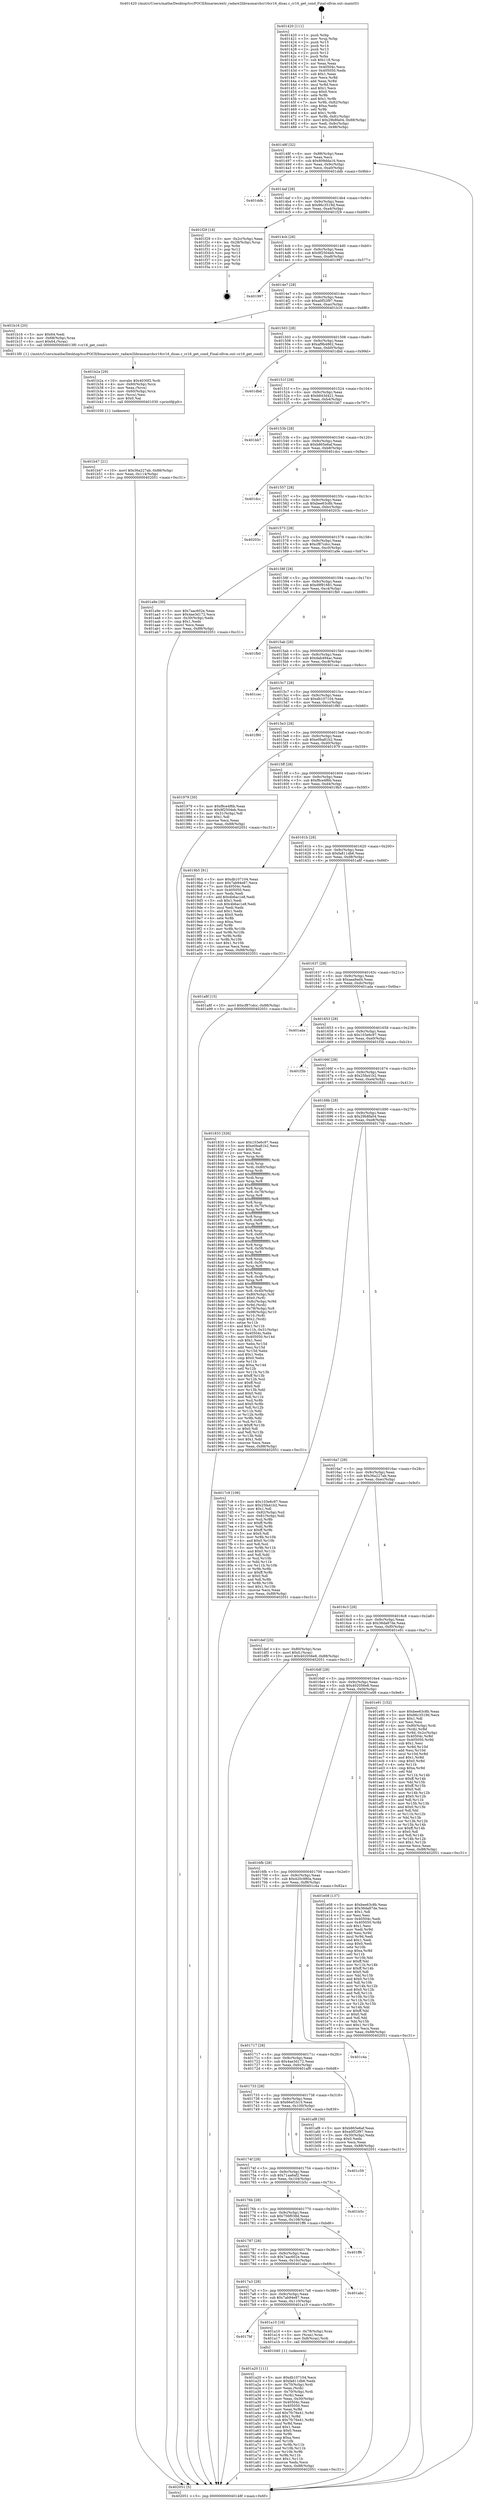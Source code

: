digraph "0x401420" {
  label = "0x401420 (/mnt/c/Users/mathe/Desktop/tcc/POCII/binaries/extr_radare2librasmarchcr16cr16_disas.c_cr16_get_cond_Final-ollvm.out::main(0))"
  labelloc = "t"
  node[shape=record]

  Entry [label="",width=0.3,height=0.3,shape=circle,fillcolor=black,style=filled]
  "0x40148f" [label="{
     0x40148f [32]\l
     | [instrs]\l
     &nbsp;&nbsp;0x40148f \<+6\>: mov -0x88(%rbp),%eax\l
     &nbsp;&nbsp;0x401495 \<+2\>: mov %eax,%ecx\l
     &nbsp;&nbsp;0x401497 \<+6\>: sub $0x809dda16,%ecx\l
     &nbsp;&nbsp;0x40149d \<+6\>: mov %eax,-0x9c(%rbp)\l
     &nbsp;&nbsp;0x4014a3 \<+6\>: mov %ecx,-0xa0(%rbp)\l
     &nbsp;&nbsp;0x4014a9 \<+6\>: je 0000000000401ddb \<main+0x9bb\>\l
  }"]
  "0x401ddb" [label="{
     0x401ddb\l
  }", style=dashed]
  "0x4014af" [label="{
     0x4014af [28]\l
     | [instrs]\l
     &nbsp;&nbsp;0x4014af \<+5\>: jmp 00000000004014b4 \<main+0x94\>\l
     &nbsp;&nbsp;0x4014b4 \<+6\>: mov -0x9c(%rbp),%eax\l
     &nbsp;&nbsp;0x4014ba \<+5\>: sub $0x86c3519d,%eax\l
     &nbsp;&nbsp;0x4014bf \<+6\>: mov %eax,-0xa4(%rbp)\l
     &nbsp;&nbsp;0x4014c5 \<+6\>: je 0000000000401f29 \<main+0xb09\>\l
  }"]
  Exit [label="",width=0.3,height=0.3,shape=circle,fillcolor=black,style=filled,peripheries=2]
  "0x401f29" [label="{
     0x401f29 [18]\l
     | [instrs]\l
     &nbsp;&nbsp;0x401f29 \<+3\>: mov -0x2c(%rbp),%eax\l
     &nbsp;&nbsp;0x401f2c \<+4\>: lea -0x28(%rbp),%rsp\l
     &nbsp;&nbsp;0x401f30 \<+1\>: pop %rbx\l
     &nbsp;&nbsp;0x401f31 \<+2\>: pop %r12\l
     &nbsp;&nbsp;0x401f33 \<+2\>: pop %r13\l
     &nbsp;&nbsp;0x401f35 \<+2\>: pop %r14\l
     &nbsp;&nbsp;0x401f37 \<+2\>: pop %r15\l
     &nbsp;&nbsp;0x401f39 \<+1\>: pop %rbp\l
     &nbsp;&nbsp;0x401f3a \<+1\>: ret\l
  }"]
  "0x4014cb" [label="{
     0x4014cb [28]\l
     | [instrs]\l
     &nbsp;&nbsp;0x4014cb \<+5\>: jmp 00000000004014d0 \<main+0xb0\>\l
     &nbsp;&nbsp;0x4014d0 \<+6\>: mov -0x9c(%rbp),%eax\l
     &nbsp;&nbsp;0x4014d6 \<+5\>: sub $0x9f2504eb,%eax\l
     &nbsp;&nbsp;0x4014db \<+6\>: mov %eax,-0xa8(%rbp)\l
     &nbsp;&nbsp;0x4014e1 \<+6\>: je 0000000000401997 \<main+0x577\>\l
  }"]
  "0x401b47" [label="{
     0x401b47 [21]\l
     | [instrs]\l
     &nbsp;&nbsp;0x401b47 \<+10\>: movl $0x36a227ab,-0x88(%rbp)\l
     &nbsp;&nbsp;0x401b51 \<+6\>: mov %eax,-0x114(%rbp)\l
     &nbsp;&nbsp;0x401b57 \<+5\>: jmp 0000000000402051 \<main+0xc31\>\l
  }"]
  "0x401997" [label="{
     0x401997\l
  }", style=dashed]
  "0x4014e7" [label="{
     0x4014e7 [28]\l
     | [instrs]\l
     &nbsp;&nbsp;0x4014e7 \<+5\>: jmp 00000000004014ec \<main+0xcc\>\l
     &nbsp;&nbsp;0x4014ec \<+6\>: mov -0x9c(%rbp),%eax\l
     &nbsp;&nbsp;0x4014f2 \<+5\>: sub $0xa0f52f97,%eax\l
     &nbsp;&nbsp;0x4014f7 \<+6\>: mov %eax,-0xac(%rbp)\l
     &nbsp;&nbsp;0x4014fd \<+6\>: je 0000000000401b16 \<main+0x6f6\>\l
  }"]
  "0x401b2a" [label="{
     0x401b2a [29]\l
     | [instrs]\l
     &nbsp;&nbsp;0x401b2a \<+10\>: movabs $0x4030f2,%rdi\l
     &nbsp;&nbsp;0x401b34 \<+4\>: mov -0x60(%rbp),%rcx\l
     &nbsp;&nbsp;0x401b38 \<+2\>: mov %eax,(%rcx)\l
     &nbsp;&nbsp;0x401b3a \<+4\>: mov -0x60(%rbp),%rcx\l
     &nbsp;&nbsp;0x401b3e \<+2\>: mov (%rcx),%esi\l
     &nbsp;&nbsp;0x401b40 \<+2\>: mov $0x0,%al\l
     &nbsp;&nbsp;0x401b42 \<+5\>: call 0000000000401030 \<printf@plt\>\l
     | [calls]\l
     &nbsp;&nbsp;0x401030 \{1\} (unknown)\l
  }"]
  "0x401b16" [label="{
     0x401b16 [20]\l
     | [instrs]\l
     &nbsp;&nbsp;0x401b16 \<+5\>: mov $0x64,%edi\l
     &nbsp;&nbsp;0x401b1b \<+4\>: mov -0x68(%rbp),%rax\l
     &nbsp;&nbsp;0x401b1f \<+6\>: movl $0x64,(%rax)\l
     &nbsp;&nbsp;0x401b25 \<+5\>: call 00000000004013f0 \<cr16_get_cond\>\l
     | [calls]\l
     &nbsp;&nbsp;0x4013f0 \{1\} (/mnt/c/Users/mathe/Desktop/tcc/POCII/binaries/extr_radare2librasmarchcr16cr16_disas.c_cr16_get_cond_Final-ollvm.out::cr16_get_cond)\l
  }"]
  "0x401503" [label="{
     0x401503 [28]\l
     | [instrs]\l
     &nbsp;&nbsp;0x401503 \<+5\>: jmp 0000000000401508 \<main+0xe8\>\l
     &nbsp;&nbsp;0x401508 \<+6\>: mov -0x9c(%rbp),%eax\l
     &nbsp;&nbsp;0x40150e \<+5\>: sub $0xaf9b4862,%eax\l
     &nbsp;&nbsp;0x401513 \<+6\>: mov %eax,-0xb0(%rbp)\l
     &nbsp;&nbsp;0x401519 \<+6\>: je 0000000000401dbd \<main+0x99d\>\l
  }"]
  "0x401a20" [label="{
     0x401a20 [111]\l
     | [instrs]\l
     &nbsp;&nbsp;0x401a20 \<+5\>: mov $0xdb107104,%ecx\l
     &nbsp;&nbsp;0x401a25 \<+5\>: mov $0xfa811db6,%edx\l
     &nbsp;&nbsp;0x401a2a \<+4\>: mov -0x70(%rbp),%rdi\l
     &nbsp;&nbsp;0x401a2e \<+2\>: mov %eax,(%rdi)\l
     &nbsp;&nbsp;0x401a30 \<+4\>: mov -0x70(%rbp),%rdi\l
     &nbsp;&nbsp;0x401a34 \<+2\>: mov (%rdi),%eax\l
     &nbsp;&nbsp;0x401a36 \<+3\>: mov %eax,-0x30(%rbp)\l
     &nbsp;&nbsp;0x401a39 \<+7\>: mov 0x40504c,%eax\l
     &nbsp;&nbsp;0x401a40 \<+7\>: mov 0x405050,%esi\l
     &nbsp;&nbsp;0x401a47 \<+3\>: mov %eax,%r8d\l
     &nbsp;&nbsp;0x401a4a \<+7\>: add $0x7fc76e41,%r8d\l
     &nbsp;&nbsp;0x401a51 \<+4\>: sub $0x1,%r8d\l
     &nbsp;&nbsp;0x401a55 \<+7\>: sub $0x7fc76e41,%r8d\l
     &nbsp;&nbsp;0x401a5c \<+4\>: imul %r8d,%eax\l
     &nbsp;&nbsp;0x401a60 \<+3\>: and $0x1,%eax\l
     &nbsp;&nbsp;0x401a63 \<+3\>: cmp $0x0,%eax\l
     &nbsp;&nbsp;0x401a66 \<+4\>: sete %r9b\l
     &nbsp;&nbsp;0x401a6a \<+3\>: cmp $0xa,%esi\l
     &nbsp;&nbsp;0x401a6d \<+4\>: setl %r10b\l
     &nbsp;&nbsp;0x401a71 \<+3\>: mov %r9b,%r11b\l
     &nbsp;&nbsp;0x401a74 \<+3\>: and %r10b,%r11b\l
     &nbsp;&nbsp;0x401a77 \<+3\>: xor %r10b,%r9b\l
     &nbsp;&nbsp;0x401a7a \<+3\>: or %r9b,%r11b\l
     &nbsp;&nbsp;0x401a7d \<+4\>: test $0x1,%r11b\l
     &nbsp;&nbsp;0x401a81 \<+3\>: cmovne %edx,%ecx\l
     &nbsp;&nbsp;0x401a84 \<+6\>: mov %ecx,-0x88(%rbp)\l
     &nbsp;&nbsp;0x401a8a \<+5\>: jmp 0000000000402051 \<main+0xc31\>\l
  }"]
  "0x401dbd" [label="{
     0x401dbd\l
  }", style=dashed]
  "0x40151f" [label="{
     0x40151f [28]\l
     | [instrs]\l
     &nbsp;&nbsp;0x40151f \<+5\>: jmp 0000000000401524 \<main+0x104\>\l
     &nbsp;&nbsp;0x401524 \<+6\>: mov -0x9c(%rbp),%eax\l
     &nbsp;&nbsp;0x40152a \<+5\>: sub $0xb843d421,%eax\l
     &nbsp;&nbsp;0x40152f \<+6\>: mov %eax,-0xb4(%rbp)\l
     &nbsp;&nbsp;0x401535 \<+6\>: je 0000000000401bb7 \<main+0x797\>\l
  }"]
  "0x4017bf" [label="{
     0x4017bf\l
  }", style=dashed]
  "0x401bb7" [label="{
     0x401bb7\l
  }", style=dashed]
  "0x40153b" [label="{
     0x40153b [28]\l
     | [instrs]\l
     &nbsp;&nbsp;0x40153b \<+5\>: jmp 0000000000401540 \<main+0x120\>\l
     &nbsp;&nbsp;0x401540 \<+6\>: mov -0x9c(%rbp),%eax\l
     &nbsp;&nbsp;0x401546 \<+5\>: sub $0xb865e6af,%eax\l
     &nbsp;&nbsp;0x40154b \<+6\>: mov %eax,-0xb8(%rbp)\l
     &nbsp;&nbsp;0x401551 \<+6\>: je 0000000000401dcc \<main+0x9ac\>\l
  }"]
  "0x401a10" [label="{
     0x401a10 [16]\l
     | [instrs]\l
     &nbsp;&nbsp;0x401a10 \<+4\>: mov -0x78(%rbp),%rax\l
     &nbsp;&nbsp;0x401a14 \<+3\>: mov (%rax),%rax\l
     &nbsp;&nbsp;0x401a17 \<+4\>: mov 0x8(%rax),%rdi\l
     &nbsp;&nbsp;0x401a1b \<+5\>: call 0000000000401040 \<atoi@plt\>\l
     | [calls]\l
     &nbsp;&nbsp;0x401040 \{1\} (unknown)\l
  }"]
  "0x401dcc" [label="{
     0x401dcc\l
  }", style=dashed]
  "0x401557" [label="{
     0x401557 [28]\l
     | [instrs]\l
     &nbsp;&nbsp;0x401557 \<+5\>: jmp 000000000040155c \<main+0x13c\>\l
     &nbsp;&nbsp;0x40155c \<+6\>: mov -0x9c(%rbp),%eax\l
     &nbsp;&nbsp;0x401562 \<+5\>: sub $0xbee63c8b,%eax\l
     &nbsp;&nbsp;0x401567 \<+6\>: mov %eax,-0xbc(%rbp)\l
     &nbsp;&nbsp;0x40156d \<+6\>: je 000000000040203c \<main+0xc1c\>\l
  }"]
  "0x4017a3" [label="{
     0x4017a3 [28]\l
     | [instrs]\l
     &nbsp;&nbsp;0x4017a3 \<+5\>: jmp 00000000004017a8 \<main+0x388\>\l
     &nbsp;&nbsp;0x4017a8 \<+6\>: mov -0x9c(%rbp),%eax\l
     &nbsp;&nbsp;0x4017ae \<+5\>: sub $0x7ab94e87,%eax\l
     &nbsp;&nbsp;0x4017b3 \<+6\>: mov %eax,-0x110(%rbp)\l
     &nbsp;&nbsp;0x4017b9 \<+6\>: je 0000000000401a10 \<main+0x5f0\>\l
  }"]
  "0x40203c" [label="{
     0x40203c\l
  }", style=dashed]
  "0x401573" [label="{
     0x401573 [28]\l
     | [instrs]\l
     &nbsp;&nbsp;0x401573 \<+5\>: jmp 0000000000401578 \<main+0x158\>\l
     &nbsp;&nbsp;0x401578 \<+6\>: mov -0x9c(%rbp),%eax\l
     &nbsp;&nbsp;0x40157e \<+5\>: sub $0xcf87cdcc,%eax\l
     &nbsp;&nbsp;0x401583 \<+6\>: mov %eax,-0xc0(%rbp)\l
     &nbsp;&nbsp;0x401589 \<+6\>: je 0000000000401a9e \<main+0x67e\>\l
  }"]
  "0x401abc" [label="{
     0x401abc\l
  }", style=dashed]
  "0x401a9e" [label="{
     0x401a9e [30]\l
     | [instrs]\l
     &nbsp;&nbsp;0x401a9e \<+5\>: mov $0x7aac602e,%eax\l
     &nbsp;&nbsp;0x401aa3 \<+5\>: mov $0x4ae3d172,%ecx\l
     &nbsp;&nbsp;0x401aa8 \<+3\>: mov -0x30(%rbp),%edx\l
     &nbsp;&nbsp;0x401aab \<+3\>: cmp $0x1,%edx\l
     &nbsp;&nbsp;0x401aae \<+3\>: cmovl %ecx,%eax\l
     &nbsp;&nbsp;0x401ab1 \<+6\>: mov %eax,-0x88(%rbp)\l
     &nbsp;&nbsp;0x401ab7 \<+5\>: jmp 0000000000402051 \<main+0xc31\>\l
  }"]
  "0x40158f" [label="{
     0x40158f [28]\l
     | [instrs]\l
     &nbsp;&nbsp;0x40158f \<+5\>: jmp 0000000000401594 \<main+0x174\>\l
     &nbsp;&nbsp;0x401594 \<+6\>: mov -0x9c(%rbp),%eax\l
     &nbsp;&nbsp;0x40159a \<+5\>: sub $0xd9f91681,%eax\l
     &nbsp;&nbsp;0x40159f \<+6\>: mov %eax,-0xc4(%rbp)\l
     &nbsp;&nbsp;0x4015a5 \<+6\>: je 0000000000401fb0 \<main+0xb90\>\l
  }"]
  "0x401787" [label="{
     0x401787 [28]\l
     | [instrs]\l
     &nbsp;&nbsp;0x401787 \<+5\>: jmp 000000000040178c \<main+0x36c\>\l
     &nbsp;&nbsp;0x40178c \<+6\>: mov -0x9c(%rbp),%eax\l
     &nbsp;&nbsp;0x401792 \<+5\>: sub $0x7aac602e,%eax\l
     &nbsp;&nbsp;0x401797 \<+6\>: mov %eax,-0x10c(%rbp)\l
     &nbsp;&nbsp;0x40179d \<+6\>: je 0000000000401abc \<main+0x69c\>\l
  }"]
  "0x401fb0" [label="{
     0x401fb0\l
  }", style=dashed]
  "0x4015ab" [label="{
     0x4015ab [28]\l
     | [instrs]\l
     &nbsp;&nbsp;0x4015ab \<+5\>: jmp 00000000004015b0 \<main+0x190\>\l
     &nbsp;&nbsp;0x4015b0 \<+6\>: mov -0x9c(%rbp),%eax\l
     &nbsp;&nbsp;0x4015b6 \<+5\>: sub $0xdab494ac,%eax\l
     &nbsp;&nbsp;0x4015bb \<+6\>: mov %eax,-0xc8(%rbp)\l
     &nbsp;&nbsp;0x4015c1 \<+6\>: je 0000000000401cec \<main+0x8cc\>\l
  }"]
  "0x401ff6" [label="{
     0x401ff6\l
  }", style=dashed]
  "0x401cec" [label="{
     0x401cec\l
  }", style=dashed]
  "0x4015c7" [label="{
     0x4015c7 [28]\l
     | [instrs]\l
     &nbsp;&nbsp;0x4015c7 \<+5\>: jmp 00000000004015cc \<main+0x1ac\>\l
     &nbsp;&nbsp;0x4015cc \<+6\>: mov -0x9c(%rbp),%eax\l
     &nbsp;&nbsp;0x4015d2 \<+5\>: sub $0xdb107104,%eax\l
     &nbsp;&nbsp;0x4015d7 \<+6\>: mov %eax,-0xcc(%rbp)\l
     &nbsp;&nbsp;0x4015dd \<+6\>: je 0000000000401f80 \<main+0xb60\>\l
  }"]
  "0x40176b" [label="{
     0x40176b [28]\l
     | [instrs]\l
     &nbsp;&nbsp;0x40176b \<+5\>: jmp 0000000000401770 \<main+0x350\>\l
     &nbsp;&nbsp;0x401770 \<+6\>: mov -0x9c(%rbp),%eax\l
     &nbsp;&nbsp;0x401776 \<+5\>: sub $0x756f038d,%eax\l
     &nbsp;&nbsp;0x40177b \<+6\>: mov %eax,-0x108(%rbp)\l
     &nbsp;&nbsp;0x401781 \<+6\>: je 0000000000401ff6 \<main+0xbd6\>\l
  }"]
  "0x401f80" [label="{
     0x401f80\l
  }", style=dashed]
  "0x4015e3" [label="{
     0x4015e3 [28]\l
     | [instrs]\l
     &nbsp;&nbsp;0x4015e3 \<+5\>: jmp 00000000004015e8 \<main+0x1c8\>\l
     &nbsp;&nbsp;0x4015e8 \<+6\>: mov -0x9c(%rbp),%eax\l
     &nbsp;&nbsp;0x4015ee \<+5\>: sub $0xe0ba81b2,%eax\l
     &nbsp;&nbsp;0x4015f3 \<+6\>: mov %eax,-0xd0(%rbp)\l
     &nbsp;&nbsp;0x4015f9 \<+6\>: je 0000000000401979 \<main+0x559\>\l
  }"]
  "0x401b5c" [label="{
     0x401b5c\l
  }", style=dashed]
  "0x401979" [label="{
     0x401979 [30]\l
     | [instrs]\l
     &nbsp;&nbsp;0x401979 \<+5\>: mov $0xf8ce4f6b,%eax\l
     &nbsp;&nbsp;0x40197e \<+5\>: mov $0x9f2504eb,%ecx\l
     &nbsp;&nbsp;0x401983 \<+3\>: mov -0x31(%rbp),%dl\l
     &nbsp;&nbsp;0x401986 \<+3\>: test $0x1,%dl\l
     &nbsp;&nbsp;0x401989 \<+3\>: cmovne %ecx,%eax\l
     &nbsp;&nbsp;0x40198c \<+6\>: mov %eax,-0x88(%rbp)\l
     &nbsp;&nbsp;0x401992 \<+5\>: jmp 0000000000402051 \<main+0xc31\>\l
  }"]
  "0x4015ff" [label="{
     0x4015ff [28]\l
     | [instrs]\l
     &nbsp;&nbsp;0x4015ff \<+5\>: jmp 0000000000401604 \<main+0x1e4\>\l
     &nbsp;&nbsp;0x401604 \<+6\>: mov -0x9c(%rbp),%eax\l
     &nbsp;&nbsp;0x40160a \<+5\>: sub $0xf8ce4f6b,%eax\l
     &nbsp;&nbsp;0x40160f \<+6\>: mov %eax,-0xd4(%rbp)\l
     &nbsp;&nbsp;0x401615 \<+6\>: je 00000000004019b5 \<main+0x595\>\l
  }"]
  "0x40174f" [label="{
     0x40174f [28]\l
     | [instrs]\l
     &nbsp;&nbsp;0x40174f \<+5\>: jmp 0000000000401754 \<main+0x334\>\l
     &nbsp;&nbsp;0x401754 \<+6\>: mov -0x9c(%rbp),%eax\l
     &nbsp;&nbsp;0x40175a \<+5\>: sub $0x71aa6af2,%eax\l
     &nbsp;&nbsp;0x40175f \<+6\>: mov %eax,-0x104(%rbp)\l
     &nbsp;&nbsp;0x401765 \<+6\>: je 0000000000401b5c \<main+0x73c\>\l
  }"]
  "0x4019b5" [label="{
     0x4019b5 [91]\l
     | [instrs]\l
     &nbsp;&nbsp;0x4019b5 \<+5\>: mov $0xdb107104,%eax\l
     &nbsp;&nbsp;0x4019ba \<+5\>: mov $0x7ab94e87,%ecx\l
     &nbsp;&nbsp;0x4019bf \<+7\>: mov 0x40504c,%edx\l
     &nbsp;&nbsp;0x4019c6 \<+7\>: mov 0x405050,%esi\l
     &nbsp;&nbsp;0x4019cd \<+2\>: mov %edx,%edi\l
     &nbsp;&nbsp;0x4019cf \<+6\>: add $0x4b6ac1e8,%edi\l
     &nbsp;&nbsp;0x4019d5 \<+3\>: sub $0x1,%edi\l
     &nbsp;&nbsp;0x4019d8 \<+6\>: sub $0x4b6ac1e8,%edi\l
     &nbsp;&nbsp;0x4019de \<+3\>: imul %edi,%edx\l
     &nbsp;&nbsp;0x4019e1 \<+3\>: and $0x1,%edx\l
     &nbsp;&nbsp;0x4019e4 \<+3\>: cmp $0x0,%edx\l
     &nbsp;&nbsp;0x4019e7 \<+4\>: sete %r8b\l
     &nbsp;&nbsp;0x4019eb \<+3\>: cmp $0xa,%esi\l
     &nbsp;&nbsp;0x4019ee \<+4\>: setl %r9b\l
     &nbsp;&nbsp;0x4019f2 \<+3\>: mov %r8b,%r10b\l
     &nbsp;&nbsp;0x4019f5 \<+3\>: and %r9b,%r10b\l
     &nbsp;&nbsp;0x4019f8 \<+3\>: xor %r9b,%r8b\l
     &nbsp;&nbsp;0x4019fb \<+3\>: or %r8b,%r10b\l
     &nbsp;&nbsp;0x4019fe \<+4\>: test $0x1,%r10b\l
     &nbsp;&nbsp;0x401a02 \<+3\>: cmovne %ecx,%eax\l
     &nbsp;&nbsp;0x401a05 \<+6\>: mov %eax,-0x88(%rbp)\l
     &nbsp;&nbsp;0x401a0b \<+5\>: jmp 0000000000402051 \<main+0xc31\>\l
  }"]
  "0x40161b" [label="{
     0x40161b [28]\l
     | [instrs]\l
     &nbsp;&nbsp;0x40161b \<+5\>: jmp 0000000000401620 \<main+0x200\>\l
     &nbsp;&nbsp;0x401620 \<+6\>: mov -0x9c(%rbp),%eax\l
     &nbsp;&nbsp;0x401626 \<+5\>: sub $0xfa811db6,%eax\l
     &nbsp;&nbsp;0x40162b \<+6\>: mov %eax,-0xd8(%rbp)\l
     &nbsp;&nbsp;0x401631 \<+6\>: je 0000000000401a8f \<main+0x66f\>\l
  }"]
  "0x401c59" [label="{
     0x401c59\l
  }", style=dashed]
  "0x401a8f" [label="{
     0x401a8f [15]\l
     | [instrs]\l
     &nbsp;&nbsp;0x401a8f \<+10\>: movl $0xcf87cdcc,-0x88(%rbp)\l
     &nbsp;&nbsp;0x401a99 \<+5\>: jmp 0000000000402051 \<main+0xc31\>\l
  }"]
  "0x401637" [label="{
     0x401637 [28]\l
     | [instrs]\l
     &nbsp;&nbsp;0x401637 \<+5\>: jmp 000000000040163c \<main+0x21c\>\l
     &nbsp;&nbsp;0x40163c \<+6\>: mov -0x9c(%rbp),%eax\l
     &nbsp;&nbsp;0x401642 \<+5\>: sub $0xaaa9ad4,%eax\l
     &nbsp;&nbsp;0x401647 \<+6\>: mov %eax,-0xdc(%rbp)\l
     &nbsp;&nbsp;0x40164d \<+6\>: je 0000000000401ada \<main+0x6ba\>\l
  }"]
  "0x401733" [label="{
     0x401733 [28]\l
     | [instrs]\l
     &nbsp;&nbsp;0x401733 \<+5\>: jmp 0000000000401738 \<main+0x318\>\l
     &nbsp;&nbsp;0x401738 \<+6\>: mov -0x9c(%rbp),%eax\l
     &nbsp;&nbsp;0x40173e \<+5\>: sub $0x66ef1b15,%eax\l
     &nbsp;&nbsp;0x401743 \<+6\>: mov %eax,-0x100(%rbp)\l
     &nbsp;&nbsp;0x401749 \<+6\>: je 0000000000401c59 \<main+0x839\>\l
  }"]
  "0x401ada" [label="{
     0x401ada\l
  }", style=dashed]
  "0x401653" [label="{
     0x401653 [28]\l
     | [instrs]\l
     &nbsp;&nbsp;0x401653 \<+5\>: jmp 0000000000401658 \<main+0x238\>\l
     &nbsp;&nbsp;0x401658 \<+6\>: mov -0x9c(%rbp),%eax\l
     &nbsp;&nbsp;0x40165e \<+5\>: sub $0x103e6c97,%eax\l
     &nbsp;&nbsp;0x401663 \<+6\>: mov %eax,-0xe0(%rbp)\l
     &nbsp;&nbsp;0x401669 \<+6\>: je 0000000000401f3b \<main+0xb1b\>\l
  }"]
  "0x401af8" [label="{
     0x401af8 [30]\l
     | [instrs]\l
     &nbsp;&nbsp;0x401af8 \<+5\>: mov $0xb865e6af,%eax\l
     &nbsp;&nbsp;0x401afd \<+5\>: mov $0xa0f52f97,%ecx\l
     &nbsp;&nbsp;0x401b02 \<+3\>: mov -0x30(%rbp),%edx\l
     &nbsp;&nbsp;0x401b05 \<+3\>: cmp $0x0,%edx\l
     &nbsp;&nbsp;0x401b08 \<+3\>: cmove %ecx,%eax\l
     &nbsp;&nbsp;0x401b0b \<+6\>: mov %eax,-0x88(%rbp)\l
     &nbsp;&nbsp;0x401b11 \<+5\>: jmp 0000000000402051 \<main+0xc31\>\l
  }"]
  "0x401f3b" [label="{
     0x401f3b\l
  }", style=dashed]
  "0x40166f" [label="{
     0x40166f [28]\l
     | [instrs]\l
     &nbsp;&nbsp;0x40166f \<+5\>: jmp 0000000000401674 \<main+0x254\>\l
     &nbsp;&nbsp;0x401674 \<+6\>: mov -0x9c(%rbp),%eax\l
     &nbsp;&nbsp;0x40167a \<+5\>: sub $0x25fa41b2,%eax\l
     &nbsp;&nbsp;0x40167f \<+6\>: mov %eax,-0xe4(%rbp)\l
     &nbsp;&nbsp;0x401685 \<+6\>: je 0000000000401833 \<main+0x413\>\l
  }"]
  "0x401717" [label="{
     0x401717 [28]\l
     | [instrs]\l
     &nbsp;&nbsp;0x401717 \<+5\>: jmp 000000000040171c \<main+0x2fc\>\l
     &nbsp;&nbsp;0x40171c \<+6\>: mov -0x9c(%rbp),%eax\l
     &nbsp;&nbsp;0x401722 \<+5\>: sub $0x4ae3d172,%eax\l
     &nbsp;&nbsp;0x401727 \<+6\>: mov %eax,-0xfc(%rbp)\l
     &nbsp;&nbsp;0x40172d \<+6\>: je 0000000000401af8 \<main+0x6d8\>\l
  }"]
  "0x401833" [label="{
     0x401833 [326]\l
     | [instrs]\l
     &nbsp;&nbsp;0x401833 \<+5\>: mov $0x103e6c97,%eax\l
     &nbsp;&nbsp;0x401838 \<+5\>: mov $0xe0ba81b2,%ecx\l
     &nbsp;&nbsp;0x40183d \<+2\>: mov $0x1,%dl\l
     &nbsp;&nbsp;0x40183f \<+2\>: xor %esi,%esi\l
     &nbsp;&nbsp;0x401841 \<+3\>: mov %rsp,%rdi\l
     &nbsp;&nbsp;0x401844 \<+4\>: add $0xfffffffffffffff0,%rdi\l
     &nbsp;&nbsp;0x401848 \<+3\>: mov %rdi,%rsp\l
     &nbsp;&nbsp;0x40184b \<+4\>: mov %rdi,-0x80(%rbp)\l
     &nbsp;&nbsp;0x40184f \<+3\>: mov %rsp,%rdi\l
     &nbsp;&nbsp;0x401852 \<+4\>: add $0xfffffffffffffff0,%rdi\l
     &nbsp;&nbsp;0x401856 \<+3\>: mov %rdi,%rsp\l
     &nbsp;&nbsp;0x401859 \<+3\>: mov %rsp,%r8\l
     &nbsp;&nbsp;0x40185c \<+4\>: add $0xfffffffffffffff0,%r8\l
     &nbsp;&nbsp;0x401860 \<+3\>: mov %r8,%rsp\l
     &nbsp;&nbsp;0x401863 \<+4\>: mov %r8,-0x78(%rbp)\l
     &nbsp;&nbsp;0x401867 \<+3\>: mov %rsp,%r8\l
     &nbsp;&nbsp;0x40186a \<+4\>: add $0xfffffffffffffff0,%r8\l
     &nbsp;&nbsp;0x40186e \<+3\>: mov %r8,%rsp\l
     &nbsp;&nbsp;0x401871 \<+4\>: mov %r8,-0x70(%rbp)\l
     &nbsp;&nbsp;0x401875 \<+3\>: mov %rsp,%r8\l
     &nbsp;&nbsp;0x401878 \<+4\>: add $0xfffffffffffffff0,%r8\l
     &nbsp;&nbsp;0x40187c \<+3\>: mov %r8,%rsp\l
     &nbsp;&nbsp;0x40187f \<+4\>: mov %r8,-0x68(%rbp)\l
     &nbsp;&nbsp;0x401883 \<+3\>: mov %rsp,%r8\l
     &nbsp;&nbsp;0x401886 \<+4\>: add $0xfffffffffffffff0,%r8\l
     &nbsp;&nbsp;0x40188a \<+3\>: mov %r8,%rsp\l
     &nbsp;&nbsp;0x40188d \<+4\>: mov %r8,-0x60(%rbp)\l
     &nbsp;&nbsp;0x401891 \<+3\>: mov %rsp,%r8\l
     &nbsp;&nbsp;0x401894 \<+4\>: add $0xfffffffffffffff0,%r8\l
     &nbsp;&nbsp;0x401898 \<+3\>: mov %r8,%rsp\l
     &nbsp;&nbsp;0x40189b \<+4\>: mov %r8,-0x58(%rbp)\l
     &nbsp;&nbsp;0x40189f \<+3\>: mov %rsp,%r8\l
     &nbsp;&nbsp;0x4018a2 \<+4\>: add $0xfffffffffffffff0,%r8\l
     &nbsp;&nbsp;0x4018a6 \<+3\>: mov %r8,%rsp\l
     &nbsp;&nbsp;0x4018a9 \<+4\>: mov %r8,-0x50(%rbp)\l
     &nbsp;&nbsp;0x4018ad \<+3\>: mov %rsp,%r8\l
     &nbsp;&nbsp;0x4018b0 \<+4\>: add $0xfffffffffffffff0,%r8\l
     &nbsp;&nbsp;0x4018b4 \<+3\>: mov %r8,%rsp\l
     &nbsp;&nbsp;0x4018b7 \<+4\>: mov %r8,-0x48(%rbp)\l
     &nbsp;&nbsp;0x4018bb \<+3\>: mov %rsp,%r8\l
     &nbsp;&nbsp;0x4018be \<+4\>: add $0xfffffffffffffff0,%r8\l
     &nbsp;&nbsp;0x4018c2 \<+3\>: mov %r8,%rsp\l
     &nbsp;&nbsp;0x4018c5 \<+4\>: mov %r8,-0x40(%rbp)\l
     &nbsp;&nbsp;0x4018c9 \<+4\>: mov -0x80(%rbp),%r8\l
     &nbsp;&nbsp;0x4018cd \<+7\>: movl $0x0,(%r8)\l
     &nbsp;&nbsp;0x4018d4 \<+7\>: mov -0x8c(%rbp),%r9d\l
     &nbsp;&nbsp;0x4018db \<+3\>: mov %r9d,(%rdi)\l
     &nbsp;&nbsp;0x4018de \<+4\>: mov -0x78(%rbp),%r8\l
     &nbsp;&nbsp;0x4018e2 \<+7\>: mov -0x98(%rbp),%r10\l
     &nbsp;&nbsp;0x4018e9 \<+3\>: mov %r10,(%r8)\l
     &nbsp;&nbsp;0x4018ec \<+3\>: cmpl $0x2,(%rdi)\l
     &nbsp;&nbsp;0x4018ef \<+4\>: setne %r11b\l
     &nbsp;&nbsp;0x4018f3 \<+4\>: and $0x1,%r11b\l
     &nbsp;&nbsp;0x4018f7 \<+4\>: mov %r11b,-0x31(%rbp)\l
     &nbsp;&nbsp;0x4018fb \<+7\>: mov 0x40504c,%ebx\l
     &nbsp;&nbsp;0x401902 \<+8\>: mov 0x405050,%r14d\l
     &nbsp;&nbsp;0x40190a \<+3\>: sub $0x1,%esi\l
     &nbsp;&nbsp;0x40190d \<+3\>: mov %ebx,%r15d\l
     &nbsp;&nbsp;0x401910 \<+3\>: add %esi,%r15d\l
     &nbsp;&nbsp;0x401913 \<+4\>: imul %r15d,%ebx\l
     &nbsp;&nbsp;0x401917 \<+3\>: and $0x1,%ebx\l
     &nbsp;&nbsp;0x40191a \<+3\>: cmp $0x0,%ebx\l
     &nbsp;&nbsp;0x40191d \<+4\>: sete %r11b\l
     &nbsp;&nbsp;0x401921 \<+4\>: cmp $0xa,%r14d\l
     &nbsp;&nbsp;0x401925 \<+4\>: setl %r12b\l
     &nbsp;&nbsp;0x401929 \<+3\>: mov %r11b,%r13b\l
     &nbsp;&nbsp;0x40192c \<+4\>: xor $0xff,%r13b\l
     &nbsp;&nbsp;0x401930 \<+3\>: mov %r12b,%sil\l
     &nbsp;&nbsp;0x401933 \<+4\>: xor $0xff,%sil\l
     &nbsp;&nbsp;0x401937 \<+3\>: xor $0x0,%dl\l
     &nbsp;&nbsp;0x40193a \<+3\>: mov %r13b,%dil\l
     &nbsp;&nbsp;0x40193d \<+4\>: and $0x0,%dil\l
     &nbsp;&nbsp;0x401941 \<+3\>: and %dl,%r11b\l
     &nbsp;&nbsp;0x401944 \<+3\>: mov %sil,%r8b\l
     &nbsp;&nbsp;0x401947 \<+4\>: and $0x0,%r8b\l
     &nbsp;&nbsp;0x40194b \<+3\>: and %dl,%r12b\l
     &nbsp;&nbsp;0x40194e \<+3\>: or %r11b,%dil\l
     &nbsp;&nbsp;0x401951 \<+3\>: or %r12b,%r8b\l
     &nbsp;&nbsp;0x401954 \<+3\>: xor %r8b,%dil\l
     &nbsp;&nbsp;0x401957 \<+3\>: or %sil,%r13b\l
     &nbsp;&nbsp;0x40195a \<+4\>: xor $0xff,%r13b\l
     &nbsp;&nbsp;0x40195e \<+3\>: or $0x0,%dl\l
     &nbsp;&nbsp;0x401961 \<+3\>: and %dl,%r13b\l
     &nbsp;&nbsp;0x401964 \<+3\>: or %r13b,%dil\l
     &nbsp;&nbsp;0x401967 \<+4\>: test $0x1,%dil\l
     &nbsp;&nbsp;0x40196b \<+3\>: cmovne %ecx,%eax\l
     &nbsp;&nbsp;0x40196e \<+6\>: mov %eax,-0x88(%rbp)\l
     &nbsp;&nbsp;0x401974 \<+5\>: jmp 0000000000402051 \<main+0xc31\>\l
  }"]
  "0x40168b" [label="{
     0x40168b [28]\l
     | [instrs]\l
     &nbsp;&nbsp;0x40168b \<+5\>: jmp 0000000000401690 \<main+0x270\>\l
     &nbsp;&nbsp;0x401690 \<+6\>: mov -0x9c(%rbp),%eax\l
     &nbsp;&nbsp;0x401696 \<+5\>: sub $0x29b8fa04,%eax\l
     &nbsp;&nbsp;0x40169b \<+6\>: mov %eax,-0xe8(%rbp)\l
     &nbsp;&nbsp;0x4016a1 \<+6\>: je 00000000004017c9 \<main+0x3a9\>\l
  }"]
  "0x401c4a" [label="{
     0x401c4a\l
  }", style=dashed]
  "0x4017c9" [label="{
     0x4017c9 [106]\l
     | [instrs]\l
     &nbsp;&nbsp;0x4017c9 \<+5\>: mov $0x103e6c97,%eax\l
     &nbsp;&nbsp;0x4017ce \<+5\>: mov $0x25fa41b2,%ecx\l
     &nbsp;&nbsp;0x4017d3 \<+2\>: mov $0x1,%dl\l
     &nbsp;&nbsp;0x4017d5 \<+7\>: mov -0x82(%rbp),%sil\l
     &nbsp;&nbsp;0x4017dc \<+7\>: mov -0x81(%rbp),%dil\l
     &nbsp;&nbsp;0x4017e3 \<+3\>: mov %sil,%r8b\l
     &nbsp;&nbsp;0x4017e6 \<+4\>: xor $0xff,%r8b\l
     &nbsp;&nbsp;0x4017ea \<+3\>: mov %dil,%r9b\l
     &nbsp;&nbsp;0x4017ed \<+4\>: xor $0xff,%r9b\l
     &nbsp;&nbsp;0x4017f1 \<+3\>: xor $0x0,%dl\l
     &nbsp;&nbsp;0x4017f4 \<+3\>: mov %r8b,%r10b\l
     &nbsp;&nbsp;0x4017f7 \<+4\>: and $0x0,%r10b\l
     &nbsp;&nbsp;0x4017fb \<+3\>: and %dl,%sil\l
     &nbsp;&nbsp;0x4017fe \<+3\>: mov %r9b,%r11b\l
     &nbsp;&nbsp;0x401801 \<+4\>: and $0x0,%r11b\l
     &nbsp;&nbsp;0x401805 \<+3\>: and %dl,%dil\l
     &nbsp;&nbsp;0x401808 \<+3\>: or %sil,%r10b\l
     &nbsp;&nbsp;0x40180b \<+3\>: or %dil,%r11b\l
     &nbsp;&nbsp;0x40180e \<+3\>: xor %r11b,%r10b\l
     &nbsp;&nbsp;0x401811 \<+3\>: or %r9b,%r8b\l
     &nbsp;&nbsp;0x401814 \<+4\>: xor $0xff,%r8b\l
     &nbsp;&nbsp;0x401818 \<+3\>: or $0x0,%dl\l
     &nbsp;&nbsp;0x40181b \<+3\>: and %dl,%r8b\l
     &nbsp;&nbsp;0x40181e \<+3\>: or %r8b,%r10b\l
     &nbsp;&nbsp;0x401821 \<+4\>: test $0x1,%r10b\l
     &nbsp;&nbsp;0x401825 \<+3\>: cmovne %ecx,%eax\l
     &nbsp;&nbsp;0x401828 \<+6\>: mov %eax,-0x88(%rbp)\l
     &nbsp;&nbsp;0x40182e \<+5\>: jmp 0000000000402051 \<main+0xc31\>\l
  }"]
  "0x4016a7" [label="{
     0x4016a7 [28]\l
     | [instrs]\l
     &nbsp;&nbsp;0x4016a7 \<+5\>: jmp 00000000004016ac \<main+0x28c\>\l
     &nbsp;&nbsp;0x4016ac \<+6\>: mov -0x9c(%rbp),%eax\l
     &nbsp;&nbsp;0x4016b2 \<+5\>: sub $0x36a227ab,%eax\l
     &nbsp;&nbsp;0x4016b7 \<+6\>: mov %eax,-0xec(%rbp)\l
     &nbsp;&nbsp;0x4016bd \<+6\>: je 0000000000401def \<main+0x9cf\>\l
  }"]
  "0x402051" [label="{
     0x402051 [5]\l
     | [instrs]\l
     &nbsp;&nbsp;0x402051 \<+5\>: jmp 000000000040148f \<main+0x6f\>\l
  }"]
  "0x401420" [label="{
     0x401420 [111]\l
     | [instrs]\l
     &nbsp;&nbsp;0x401420 \<+1\>: push %rbp\l
     &nbsp;&nbsp;0x401421 \<+3\>: mov %rsp,%rbp\l
     &nbsp;&nbsp;0x401424 \<+2\>: push %r15\l
     &nbsp;&nbsp;0x401426 \<+2\>: push %r14\l
     &nbsp;&nbsp;0x401428 \<+2\>: push %r13\l
     &nbsp;&nbsp;0x40142a \<+2\>: push %r12\l
     &nbsp;&nbsp;0x40142c \<+1\>: push %rbx\l
     &nbsp;&nbsp;0x40142d \<+7\>: sub $0x118,%rsp\l
     &nbsp;&nbsp;0x401434 \<+2\>: xor %eax,%eax\l
     &nbsp;&nbsp;0x401436 \<+7\>: mov 0x40504c,%ecx\l
     &nbsp;&nbsp;0x40143d \<+7\>: mov 0x405050,%edx\l
     &nbsp;&nbsp;0x401444 \<+3\>: sub $0x1,%eax\l
     &nbsp;&nbsp;0x401447 \<+3\>: mov %ecx,%r8d\l
     &nbsp;&nbsp;0x40144a \<+3\>: add %eax,%r8d\l
     &nbsp;&nbsp;0x40144d \<+4\>: imul %r8d,%ecx\l
     &nbsp;&nbsp;0x401451 \<+3\>: and $0x1,%ecx\l
     &nbsp;&nbsp;0x401454 \<+3\>: cmp $0x0,%ecx\l
     &nbsp;&nbsp;0x401457 \<+4\>: sete %r9b\l
     &nbsp;&nbsp;0x40145b \<+4\>: and $0x1,%r9b\l
     &nbsp;&nbsp;0x40145f \<+7\>: mov %r9b,-0x82(%rbp)\l
     &nbsp;&nbsp;0x401466 \<+3\>: cmp $0xa,%edx\l
     &nbsp;&nbsp;0x401469 \<+4\>: setl %r9b\l
     &nbsp;&nbsp;0x40146d \<+4\>: and $0x1,%r9b\l
     &nbsp;&nbsp;0x401471 \<+7\>: mov %r9b,-0x81(%rbp)\l
     &nbsp;&nbsp;0x401478 \<+10\>: movl $0x29b8fa04,-0x88(%rbp)\l
     &nbsp;&nbsp;0x401482 \<+6\>: mov %edi,-0x8c(%rbp)\l
     &nbsp;&nbsp;0x401488 \<+7\>: mov %rsi,-0x98(%rbp)\l
  }"]
  "0x4016fb" [label="{
     0x4016fb [28]\l
     | [instrs]\l
     &nbsp;&nbsp;0x4016fb \<+5\>: jmp 0000000000401700 \<main+0x2e0\>\l
     &nbsp;&nbsp;0x401700 \<+6\>: mov -0x9c(%rbp),%eax\l
     &nbsp;&nbsp;0x401706 \<+5\>: sub $0x420c980a,%eax\l
     &nbsp;&nbsp;0x40170b \<+6\>: mov %eax,-0xf8(%rbp)\l
     &nbsp;&nbsp;0x401711 \<+6\>: je 0000000000401c4a \<main+0x82a\>\l
  }"]
  "0x401e08" [label="{
     0x401e08 [137]\l
     | [instrs]\l
     &nbsp;&nbsp;0x401e08 \<+5\>: mov $0xbee63c8b,%eax\l
     &nbsp;&nbsp;0x401e0d \<+5\>: mov $0x36da87de,%ecx\l
     &nbsp;&nbsp;0x401e12 \<+2\>: mov $0x1,%dl\l
     &nbsp;&nbsp;0x401e14 \<+2\>: xor %esi,%esi\l
     &nbsp;&nbsp;0x401e16 \<+7\>: mov 0x40504c,%edi\l
     &nbsp;&nbsp;0x401e1d \<+8\>: mov 0x405050,%r8d\l
     &nbsp;&nbsp;0x401e25 \<+3\>: sub $0x1,%esi\l
     &nbsp;&nbsp;0x401e28 \<+3\>: mov %edi,%r9d\l
     &nbsp;&nbsp;0x401e2b \<+3\>: add %esi,%r9d\l
     &nbsp;&nbsp;0x401e2e \<+4\>: imul %r9d,%edi\l
     &nbsp;&nbsp;0x401e32 \<+3\>: and $0x1,%edi\l
     &nbsp;&nbsp;0x401e35 \<+3\>: cmp $0x0,%edi\l
     &nbsp;&nbsp;0x401e38 \<+4\>: sete %r10b\l
     &nbsp;&nbsp;0x401e3c \<+4\>: cmp $0xa,%r8d\l
     &nbsp;&nbsp;0x401e40 \<+4\>: setl %r11b\l
     &nbsp;&nbsp;0x401e44 \<+3\>: mov %r10b,%bl\l
     &nbsp;&nbsp;0x401e47 \<+3\>: xor $0xff,%bl\l
     &nbsp;&nbsp;0x401e4a \<+3\>: mov %r11b,%r14b\l
     &nbsp;&nbsp;0x401e4d \<+4\>: xor $0xff,%r14b\l
     &nbsp;&nbsp;0x401e51 \<+3\>: xor $0x0,%dl\l
     &nbsp;&nbsp;0x401e54 \<+3\>: mov %bl,%r15b\l
     &nbsp;&nbsp;0x401e57 \<+4\>: and $0x0,%r15b\l
     &nbsp;&nbsp;0x401e5b \<+3\>: and %dl,%r10b\l
     &nbsp;&nbsp;0x401e5e \<+3\>: mov %r14b,%r12b\l
     &nbsp;&nbsp;0x401e61 \<+4\>: and $0x0,%r12b\l
     &nbsp;&nbsp;0x401e65 \<+3\>: and %dl,%r11b\l
     &nbsp;&nbsp;0x401e68 \<+3\>: or %r10b,%r15b\l
     &nbsp;&nbsp;0x401e6b \<+3\>: or %r11b,%r12b\l
     &nbsp;&nbsp;0x401e6e \<+3\>: xor %r12b,%r15b\l
     &nbsp;&nbsp;0x401e71 \<+3\>: or %r14b,%bl\l
     &nbsp;&nbsp;0x401e74 \<+3\>: xor $0xff,%bl\l
     &nbsp;&nbsp;0x401e77 \<+3\>: or $0x0,%dl\l
     &nbsp;&nbsp;0x401e7a \<+2\>: and %dl,%bl\l
     &nbsp;&nbsp;0x401e7c \<+3\>: or %bl,%r15b\l
     &nbsp;&nbsp;0x401e7f \<+4\>: test $0x1,%r15b\l
     &nbsp;&nbsp;0x401e83 \<+3\>: cmovne %ecx,%eax\l
     &nbsp;&nbsp;0x401e86 \<+6\>: mov %eax,-0x88(%rbp)\l
     &nbsp;&nbsp;0x401e8c \<+5\>: jmp 0000000000402051 \<main+0xc31\>\l
  }"]
  "0x401def" [label="{
     0x401def [25]\l
     | [instrs]\l
     &nbsp;&nbsp;0x401def \<+4\>: mov -0x80(%rbp),%rax\l
     &nbsp;&nbsp;0x401df3 \<+6\>: movl $0x0,(%rax)\l
     &nbsp;&nbsp;0x401df9 \<+10\>: movl $0x402056e8,-0x88(%rbp)\l
     &nbsp;&nbsp;0x401e03 \<+5\>: jmp 0000000000402051 \<main+0xc31\>\l
  }"]
  "0x4016c3" [label="{
     0x4016c3 [28]\l
     | [instrs]\l
     &nbsp;&nbsp;0x4016c3 \<+5\>: jmp 00000000004016c8 \<main+0x2a8\>\l
     &nbsp;&nbsp;0x4016c8 \<+6\>: mov -0x9c(%rbp),%eax\l
     &nbsp;&nbsp;0x4016ce \<+5\>: sub $0x36da87de,%eax\l
     &nbsp;&nbsp;0x4016d3 \<+6\>: mov %eax,-0xf0(%rbp)\l
     &nbsp;&nbsp;0x4016d9 \<+6\>: je 0000000000401e91 \<main+0xa71\>\l
  }"]
  "0x4016df" [label="{
     0x4016df [28]\l
     | [instrs]\l
     &nbsp;&nbsp;0x4016df \<+5\>: jmp 00000000004016e4 \<main+0x2c4\>\l
     &nbsp;&nbsp;0x4016e4 \<+6\>: mov -0x9c(%rbp),%eax\l
     &nbsp;&nbsp;0x4016ea \<+5\>: sub $0x402056e8,%eax\l
     &nbsp;&nbsp;0x4016ef \<+6\>: mov %eax,-0xf4(%rbp)\l
     &nbsp;&nbsp;0x4016f5 \<+6\>: je 0000000000401e08 \<main+0x9e8\>\l
  }"]
  "0x401e91" [label="{
     0x401e91 [152]\l
     | [instrs]\l
     &nbsp;&nbsp;0x401e91 \<+5\>: mov $0xbee63c8b,%eax\l
     &nbsp;&nbsp;0x401e96 \<+5\>: mov $0x86c3519d,%ecx\l
     &nbsp;&nbsp;0x401e9b \<+2\>: mov $0x1,%dl\l
     &nbsp;&nbsp;0x401e9d \<+2\>: xor %esi,%esi\l
     &nbsp;&nbsp;0x401e9f \<+4\>: mov -0x80(%rbp),%rdi\l
     &nbsp;&nbsp;0x401ea3 \<+3\>: mov (%rdi),%r8d\l
     &nbsp;&nbsp;0x401ea6 \<+4\>: mov %r8d,-0x2c(%rbp)\l
     &nbsp;&nbsp;0x401eaa \<+8\>: mov 0x40504c,%r8d\l
     &nbsp;&nbsp;0x401eb2 \<+8\>: mov 0x405050,%r9d\l
     &nbsp;&nbsp;0x401eba \<+3\>: sub $0x1,%esi\l
     &nbsp;&nbsp;0x401ebd \<+3\>: mov %r8d,%r10d\l
     &nbsp;&nbsp;0x401ec0 \<+3\>: add %esi,%r10d\l
     &nbsp;&nbsp;0x401ec3 \<+4\>: imul %r10d,%r8d\l
     &nbsp;&nbsp;0x401ec7 \<+4\>: and $0x1,%r8d\l
     &nbsp;&nbsp;0x401ecb \<+4\>: cmp $0x0,%r8d\l
     &nbsp;&nbsp;0x401ecf \<+4\>: sete %r11b\l
     &nbsp;&nbsp;0x401ed3 \<+4\>: cmp $0xa,%r9d\l
     &nbsp;&nbsp;0x401ed7 \<+3\>: setl %bl\l
     &nbsp;&nbsp;0x401eda \<+3\>: mov %r11b,%r14b\l
     &nbsp;&nbsp;0x401edd \<+4\>: xor $0xff,%r14b\l
     &nbsp;&nbsp;0x401ee1 \<+3\>: mov %bl,%r15b\l
     &nbsp;&nbsp;0x401ee4 \<+4\>: xor $0xff,%r15b\l
     &nbsp;&nbsp;0x401ee8 \<+3\>: xor $0x0,%dl\l
     &nbsp;&nbsp;0x401eeb \<+3\>: mov %r14b,%r12b\l
     &nbsp;&nbsp;0x401eee \<+4\>: and $0x0,%r12b\l
     &nbsp;&nbsp;0x401ef2 \<+3\>: and %dl,%r11b\l
     &nbsp;&nbsp;0x401ef5 \<+3\>: mov %r15b,%r13b\l
     &nbsp;&nbsp;0x401ef8 \<+4\>: and $0x0,%r13b\l
     &nbsp;&nbsp;0x401efc \<+2\>: and %dl,%bl\l
     &nbsp;&nbsp;0x401efe \<+3\>: or %r11b,%r12b\l
     &nbsp;&nbsp;0x401f01 \<+3\>: or %bl,%r13b\l
     &nbsp;&nbsp;0x401f04 \<+3\>: xor %r13b,%r12b\l
     &nbsp;&nbsp;0x401f07 \<+3\>: or %r15b,%r14b\l
     &nbsp;&nbsp;0x401f0a \<+4\>: xor $0xff,%r14b\l
     &nbsp;&nbsp;0x401f0e \<+3\>: or $0x0,%dl\l
     &nbsp;&nbsp;0x401f11 \<+3\>: and %dl,%r14b\l
     &nbsp;&nbsp;0x401f14 \<+3\>: or %r14b,%r12b\l
     &nbsp;&nbsp;0x401f17 \<+4\>: test $0x1,%r12b\l
     &nbsp;&nbsp;0x401f1b \<+3\>: cmovne %ecx,%eax\l
     &nbsp;&nbsp;0x401f1e \<+6\>: mov %eax,-0x88(%rbp)\l
     &nbsp;&nbsp;0x401f24 \<+5\>: jmp 0000000000402051 \<main+0xc31\>\l
  }"]
  Entry -> "0x401420" [label=" 1"]
  "0x40148f" -> "0x401ddb" [label=" 0"]
  "0x40148f" -> "0x4014af" [label=" 13"]
  "0x401f29" -> Exit [label=" 1"]
  "0x4014af" -> "0x401f29" [label=" 1"]
  "0x4014af" -> "0x4014cb" [label=" 12"]
  "0x401e91" -> "0x402051" [label=" 1"]
  "0x4014cb" -> "0x401997" [label=" 0"]
  "0x4014cb" -> "0x4014e7" [label=" 12"]
  "0x401e08" -> "0x402051" [label=" 1"]
  "0x4014e7" -> "0x401b16" [label=" 1"]
  "0x4014e7" -> "0x401503" [label=" 11"]
  "0x401def" -> "0x402051" [label=" 1"]
  "0x401503" -> "0x401dbd" [label=" 0"]
  "0x401503" -> "0x40151f" [label=" 11"]
  "0x401b47" -> "0x402051" [label=" 1"]
  "0x40151f" -> "0x401bb7" [label=" 0"]
  "0x40151f" -> "0x40153b" [label=" 11"]
  "0x401b2a" -> "0x401b47" [label=" 1"]
  "0x40153b" -> "0x401dcc" [label=" 0"]
  "0x40153b" -> "0x401557" [label=" 11"]
  "0x401b16" -> "0x401b2a" [label=" 1"]
  "0x401557" -> "0x40203c" [label=" 0"]
  "0x401557" -> "0x401573" [label=" 11"]
  "0x401a9e" -> "0x402051" [label=" 1"]
  "0x401573" -> "0x401a9e" [label=" 1"]
  "0x401573" -> "0x40158f" [label=" 10"]
  "0x401a8f" -> "0x402051" [label=" 1"]
  "0x40158f" -> "0x401fb0" [label=" 0"]
  "0x40158f" -> "0x4015ab" [label=" 10"]
  "0x401a10" -> "0x401a20" [label=" 1"]
  "0x4015ab" -> "0x401cec" [label=" 0"]
  "0x4015ab" -> "0x4015c7" [label=" 10"]
  "0x4017a3" -> "0x4017bf" [label=" 0"]
  "0x4015c7" -> "0x401f80" [label=" 0"]
  "0x4015c7" -> "0x4015e3" [label=" 10"]
  "0x401af8" -> "0x402051" [label=" 1"]
  "0x4015e3" -> "0x401979" [label=" 1"]
  "0x4015e3" -> "0x4015ff" [label=" 9"]
  "0x401787" -> "0x4017a3" [label=" 1"]
  "0x4015ff" -> "0x4019b5" [label=" 1"]
  "0x4015ff" -> "0x40161b" [label=" 8"]
  "0x401a20" -> "0x402051" [label=" 1"]
  "0x40161b" -> "0x401a8f" [label=" 1"]
  "0x40161b" -> "0x401637" [label=" 7"]
  "0x40176b" -> "0x401787" [label=" 1"]
  "0x401637" -> "0x401ada" [label=" 0"]
  "0x401637" -> "0x401653" [label=" 7"]
  "0x4017a3" -> "0x401a10" [label=" 1"]
  "0x401653" -> "0x401f3b" [label=" 0"]
  "0x401653" -> "0x40166f" [label=" 7"]
  "0x40174f" -> "0x40176b" [label=" 1"]
  "0x40166f" -> "0x401833" [label=" 1"]
  "0x40166f" -> "0x40168b" [label=" 6"]
  "0x401787" -> "0x401abc" [label=" 0"]
  "0x40168b" -> "0x4017c9" [label=" 1"]
  "0x40168b" -> "0x4016a7" [label=" 5"]
  "0x4017c9" -> "0x402051" [label=" 1"]
  "0x401420" -> "0x40148f" [label=" 1"]
  "0x402051" -> "0x40148f" [label=" 12"]
  "0x401733" -> "0x40174f" [label=" 1"]
  "0x401833" -> "0x402051" [label=" 1"]
  "0x401979" -> "0x402051" [label=" 1"]
  "0x4019b5" -> "0x402051" [label=" 1"]
  "0x40176b" -> "0x401ff6" [label=" 0"]
  "0x4016a7" -> "0x401def" [label=" 1"]
  "0x4016a7" -> "0x4016c3" [label=" 4"]
  "0x401717" -> "0x401733" [label=" 1"]
  "0x4016c3" -> "0x401e91" [label=" 1"]
  "0x4016c3" -> "0x4016df" [label=" 3"]
  "0x401717" -> "0x401af8" [label=" 1"]
  "0x4016df" -> "0x401e08" [label=" 1"]
  "0x4016df" -> "0x4016fb" [label=" 2"]
  "0x401733" -> "0x401c59" [label=" 0"]
  "0x4016fb" -> "0x401c4a" [label=" 0"]
  "0x4016fb" -> "0x401717" [label=" 2"]
  "0x40174f" -> "0x401b5c" [label=" 0"]
}
